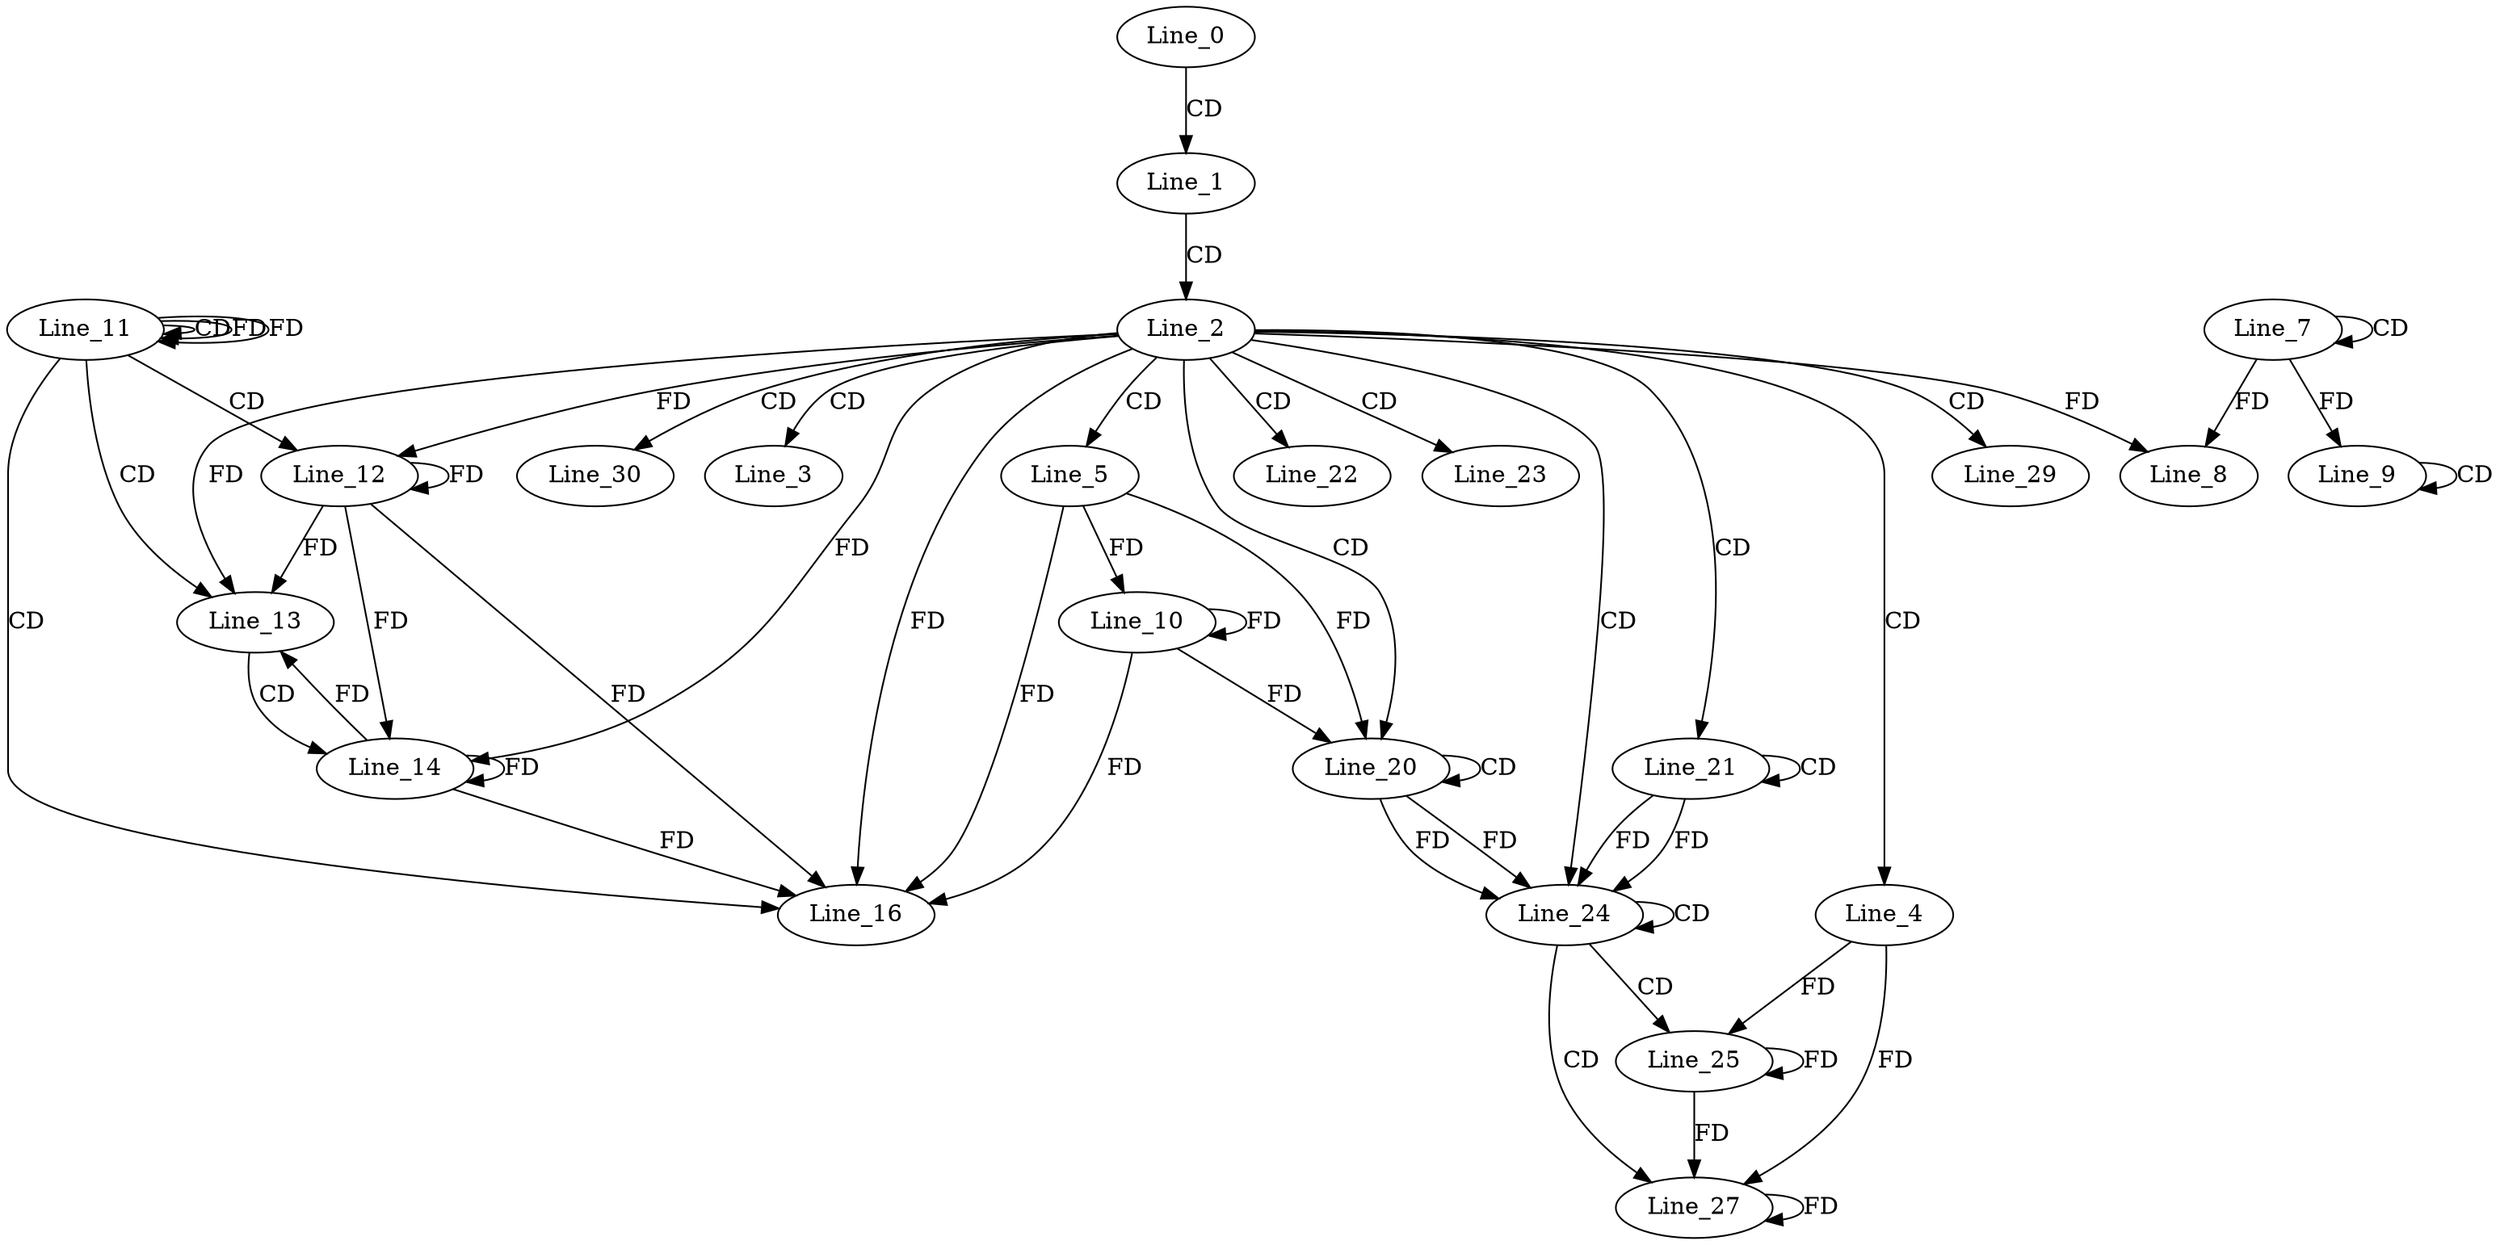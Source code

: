 digraph G {
  Line_0;
  Line_1;
  Line_2;
  Line_3;
  Line_4;
  Line_5;
  Line_7;
  Line_7;
  Line_8;
  Line_8;
  Line_9;
  Line_9;
  Line_10;
  Line_11;
  Line_11;
  Line_11;
  Line_12;
  Line_12;
  Line_13;
  Line_13;
  Line_14;
  Line_16;
  Line_20;
  Line_20;
  Line_21;
  Line_21;
  Line_22;
  Line_23;
  Line_24;
  Line_24;
  Line_25;
  Line_27;
  Line_29;
  Line_30;
  Line_0 -> Line_1 [ label="CD" ];
  Line_1 -> Line_2 [ label="CD" ];
  Line_2 -> Line_3 [ label="CD" ];
  Line_2 -> Line_4 [ label="CD" ];
  Line_2 -> Line_5 [ label="CD" ];
  Line_7 -> Line_7 [ label="CD" ];
  Line_7 -> Line_8 [ label="FD" ];
  Line_2 -> Line_8 [ label="FD" ];
  Line_9 -> Line_9 [ label="CD" ];
  Line_7 -> Line_9 [ label="FD" ];
  Line_5 -> Line_10 [ label="FD" ];
  Line_10 -> Line_10 [ label="FD" ];
  Line_11 -> Line_11 [ label="CD" ];
  Line_11 -> Line_11 [ label="FD" ];
  Line_11 -> Line_12 [ label="CD" ];
  Line_12 -> Line_12 [ label="FD" ];
  Line_2 -> Line_12 [ label="FD" ];
  Line_11 -> Line_13 [ label="CD" ];
  Line_12 -> Line_13 [ label="FD" ];
  Line_2 -> Line_13 [ label="FD" ];
  Line_13 -> Line_14 [ label="CD" ];
  Line_12 -> Line_14 [ label="FD" ];
  Line_14 -> Line_14 [ label="FD" ];
  Line_2 -> Line_14 [ label="FD" ];
  Line_11 -> Line_16 [ label="CD" ];
  Line_5 -> Line_16 [ label="FD" ];
  Line_10 -> Line_16 [ label="FD" ];
  Line_12 -> Line_16 [ label="FD" ];
  Line_14 -> Line_16 [ label="FD" ];
  Line_2 -> Line_16 [ label="FD" ];
  Line_2 -> Line_20 [ label="CD" ];
  Line_20 -> Line_20 [ label="CD" ];
  Line_5 -> Line_20 [ label="FD" ];
  Line_10 -> Line_20 [ label="FD" ];
  Line_2 -> Line_21 [ label="CD" ];
  Line_21 -> Line_21 [ label="CD" ];
  Line_2 -> Line_22 [ label="CD" ];
  Line_2 -> Line_23 [ label="CD" ];
  Line_2 -> Line_24 [ label="CD" ];
  Line_21 -> Line_24 [ label="FD" ];
  Line_20 -> Line_24 [ label="FD" ];
  Line_24 -> Line_24 [ label="CD" ];
  Line_21 -> Line_24 [ label="FD" ];
  Line_20 -> Line_24 [ label="FD" ];
  Line_24 -> Line_25 [ label="CD" ];
  Line_4 -> Line_25 [ label="FD" ];
  Line_25 -> Line_25 [ label="FD" ];
  Line_24 -> Line_27 [ label="CD" ];
  Line_4 -> Line_27 [ label="FD" ];
  Line_25 -> Line_27 [ label="FD" ];
  Line_27 -> Line_27 [ label="FD" ];
  Line_2 -> Line_29 [ label="CD" ];
  Line_2 -> Line_30 [ label="CD" ];
  Line_11 -> Line_11 [ label="FD" ];
  Line_14 -> Line_13 [ label="FD" ];
}
